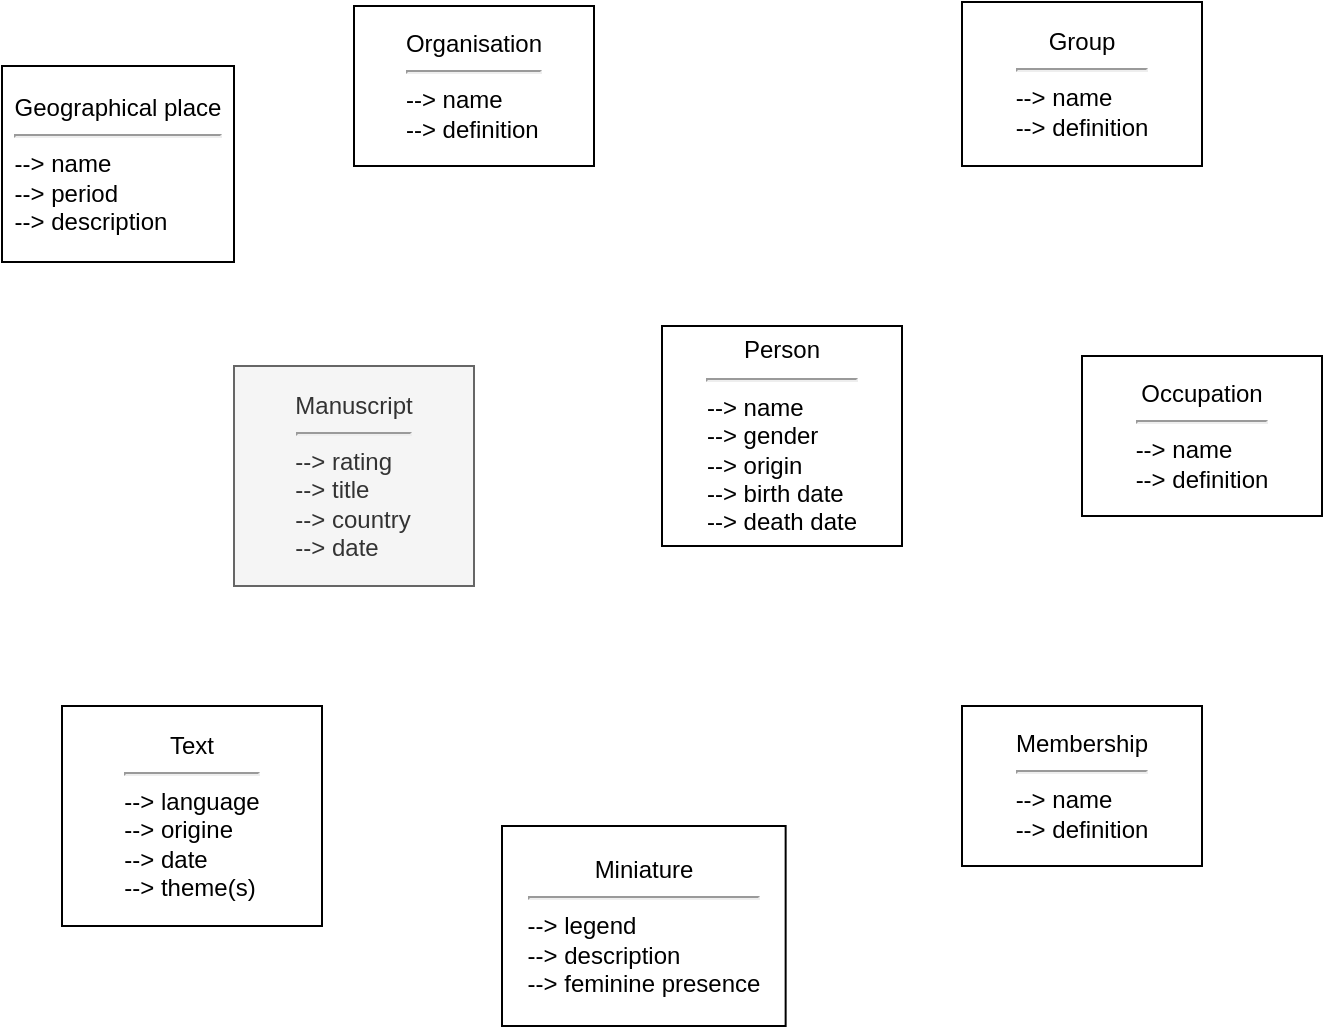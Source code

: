 <mxfile version="20.6.0" type="github">
  <diagram id="q0DILytYg0iy6yfAkVPH" name="Page-1">
    <mxGraphModel dx="970" dy="560" grid="1" gridSize="10" guides="1" tooltips="1" connect="1" arrows="1" fold="1" page="1" pageScale="1" pageWidth="827" pageHeight="1169" math="0" shadow="0">
      <root>
        <mxCell id="0" />
        <mxCell id="1" parent="0" />
        <mxCell id="Z-nDP4wHouM15RZJmkO2-1" value="&lt;div&gt;Manuscript&lt;/div&gt;&lt;div&gt;&lt;hr&gt;&lt;/div&gt;&lt;div align=&quot;left&quot;&gt;--&amp;gt; rating&lt;br&gt;--&amp;gt; title&lt;br&gt;--&amp;gt; country&lt;br&gt;--&amp;gt; date&lt;br&gt;&lt;/div&gt;" style="rounded=0;whiteSpace=wrap;html=1;fillColor=#f5f5f5;strokeColor=#666666;fontColor=#333333;" parent="1" vertex="1">
          <mxGeometry x="216" y="220" width="120" height="110" as="geometry" />
        </mxCell>
        <mxCell id="Z-nDP4wHouM15RZJmkO2-4" value="&lt;div&gt;Organisation&lt;br&gt;&lt;/div&gt;&lt;div&gt;&lt;hr&gt;&lt;/div&gt;&lt;div align=&quot;left&quot;&gt;--&amp;gt; name&lt;br&gt;--&amp;gt; definition&lt;br&gt;&lt;/div&gt;" style="rounded=0;whiteSpace=wrap;html=1;" parent="1" vertex="1">
          <mxGeometry x="276" y="40" width="120" height="80" as="geometry" />
        </mxCell>
        <mxCell id="Z-nDP4wHouM15RZJmkO2-10" value="&lt;div&gt;Miniature&lt;br&gt;&lt;/div&gt;&lt;div&gt;&lt;hr&gt;&lt;/div&gt;&lt;div align=&quot;left&quot;&gt;--&amp;gt; legend&lt;br&gt;--&amp;gt; description&lt;br&gt;--&amp;gt; feminine presence&lt;br&gt;&lt;/div&gt;" style="rounded=0;whiteSpace=wrap;html=1;" parent="1" vertex="1">
          <mxGeometry x="350.0" y="450" width="141.82" height="100" as="geometry" />
        </mxCell>
        <mxCell id="Z-nDP4wHouM15RZJmkO2-14" value="&lt;div align=&quot;center&quot;&gt;Text&lt;/div&gt;&lt;div align=&quot;center&quot;&gt;&lt;hr&gt;&lt;/div&gt;&lt;div align=&quot;left&quot;&gt;--&amp;gt; language&lt;br&gt;--&amp;gt; origine&lt;br&gt;--&amp;gt; date&lt;br&gt;--&amp;gt; theme(s)&lt;br&gt;&lt;/div&gt;" style="rounded=0;whiteSpace=wrap;html=1;align=center;" parent="1" vertex="1">
          <mxGeometry x="130" y="390" width="130" height="110" as="geometry" />
        </mxCell>
        <mxCell id="F8eL2Q75ojKpojj5MNbm-3" value="&lt;div&gt;Geographical place&lt;br&gt;&lt;/div&gt;&lt;div&gt;&lt;hr&gt;&lt;/div&gt;&lt;div align=&quot;left&quot;&gt;--&amp;gt; name&lt;br&gt;--&amp;gt; period&lt;br&gt;--&amp;gt; description&lt;br&gt;&lt;/div&gt;" style="rounded=0;whiteSpace=wrap;html=1;" parent="1" vertex="1">
          <mxGeometry x="100" y="70" width="116" height="98" as="geometry" />
        </mxCell>
        <mxCell id="4ma81mb0YaSDIXV27W-R-1" value="&lt;div&gt;Person&lt;br&gt;&lt;/div&gt;&lt;div&gt;&lt;hr&gt;&lt;/div&gt;&lt;div align=&quot;left&quot;&gt;--&amp;gt; name&lt;br&gt;&lt;/div&gt;&lt;div align=&quot;left&quot;&gt;--&amp;gt; gender&lt;br&gt;&lt;/div&gt;&lt;div align=&quot;left&quot;&gt;--&amp;gt; origin&lt;br&gt;--&amp;gt; birth date&lt;/div&gt;&lt;div align=&quot;left&quot;&gt;--&amp;gt; death date&lt;/div&gt;" style="rounded=0;whiteSpace=wrap;html=1;" vertex="1" parent="1">
          <mxGeometry x="430" y="200" width="120" height="110" as="geometry" />
        </mxCell>
        <mxCell id="4ma81mb0YaSDIXV27W-R-4" value="&lt;div&gt;Occupation&lt;br&gt;&lt;/div&gt;&lt;div&gt;&lt;hr&gt;&lt;/div&gt;&lt;div align=&quot;left&quot;&gt;--&amp;gt; name&lt;br&gt;&lt;/div&gt;&lt;div align=&quot;left&quot;&gt;--&amp;gt; definition&lt;br&gt;&lt;/div&gt;" style="rounded=0;whiteSpace=wrap;html=1;" vertex="1" parent="1">
          <mxGeometry x="640" y="215" width="120" height="80" as="geometry" />
        </mxCell>
        <mxCell id="4ma81mb0YaSDIXV27W-R-5" value="&lt;div&gt;Membership&lt;br&gt;&lt;/div&gt;&lt;div&gt;&lt;hr&gt;&lt;/div&gt;&lt;div align=&quot;left&quot;&gt;--&amp;gt; name&lt;br&gt;--&amp;gt; definition&lt;br&gt;&lt;/div&gt;" style="rounded=0;whiteSpace=wrap;html=1;" vertex="1" parent="1">
          <mxGeometry x="580" y="390" width="120" height="80" as="geometry" />
        </mxCell>
        <mxCell id="4ma81mb0YaSDIXV27W-R-6" value="&lt;div&gt;Group&lt;br&gt;&lt;/div&gt;&lt;div&gt;&lt;hr&gt;&lt;/div&gt;&lt;div align=&quot;left&quot;&gt;--&amp;gt; name&lt;br&gt;--&amp;gt; definition&lt;br&gt;&lt;/div&gt;" style="rounded=0;whiteSpace=wrap;html=1;" vertex="1" parent="1">
          <mxGeometry x="580" y="38" width="120" height="82" as="geometry" />
        </mxCell>
      </root>
    </mxGraphModel>
  </diagram>
</mxfile>
